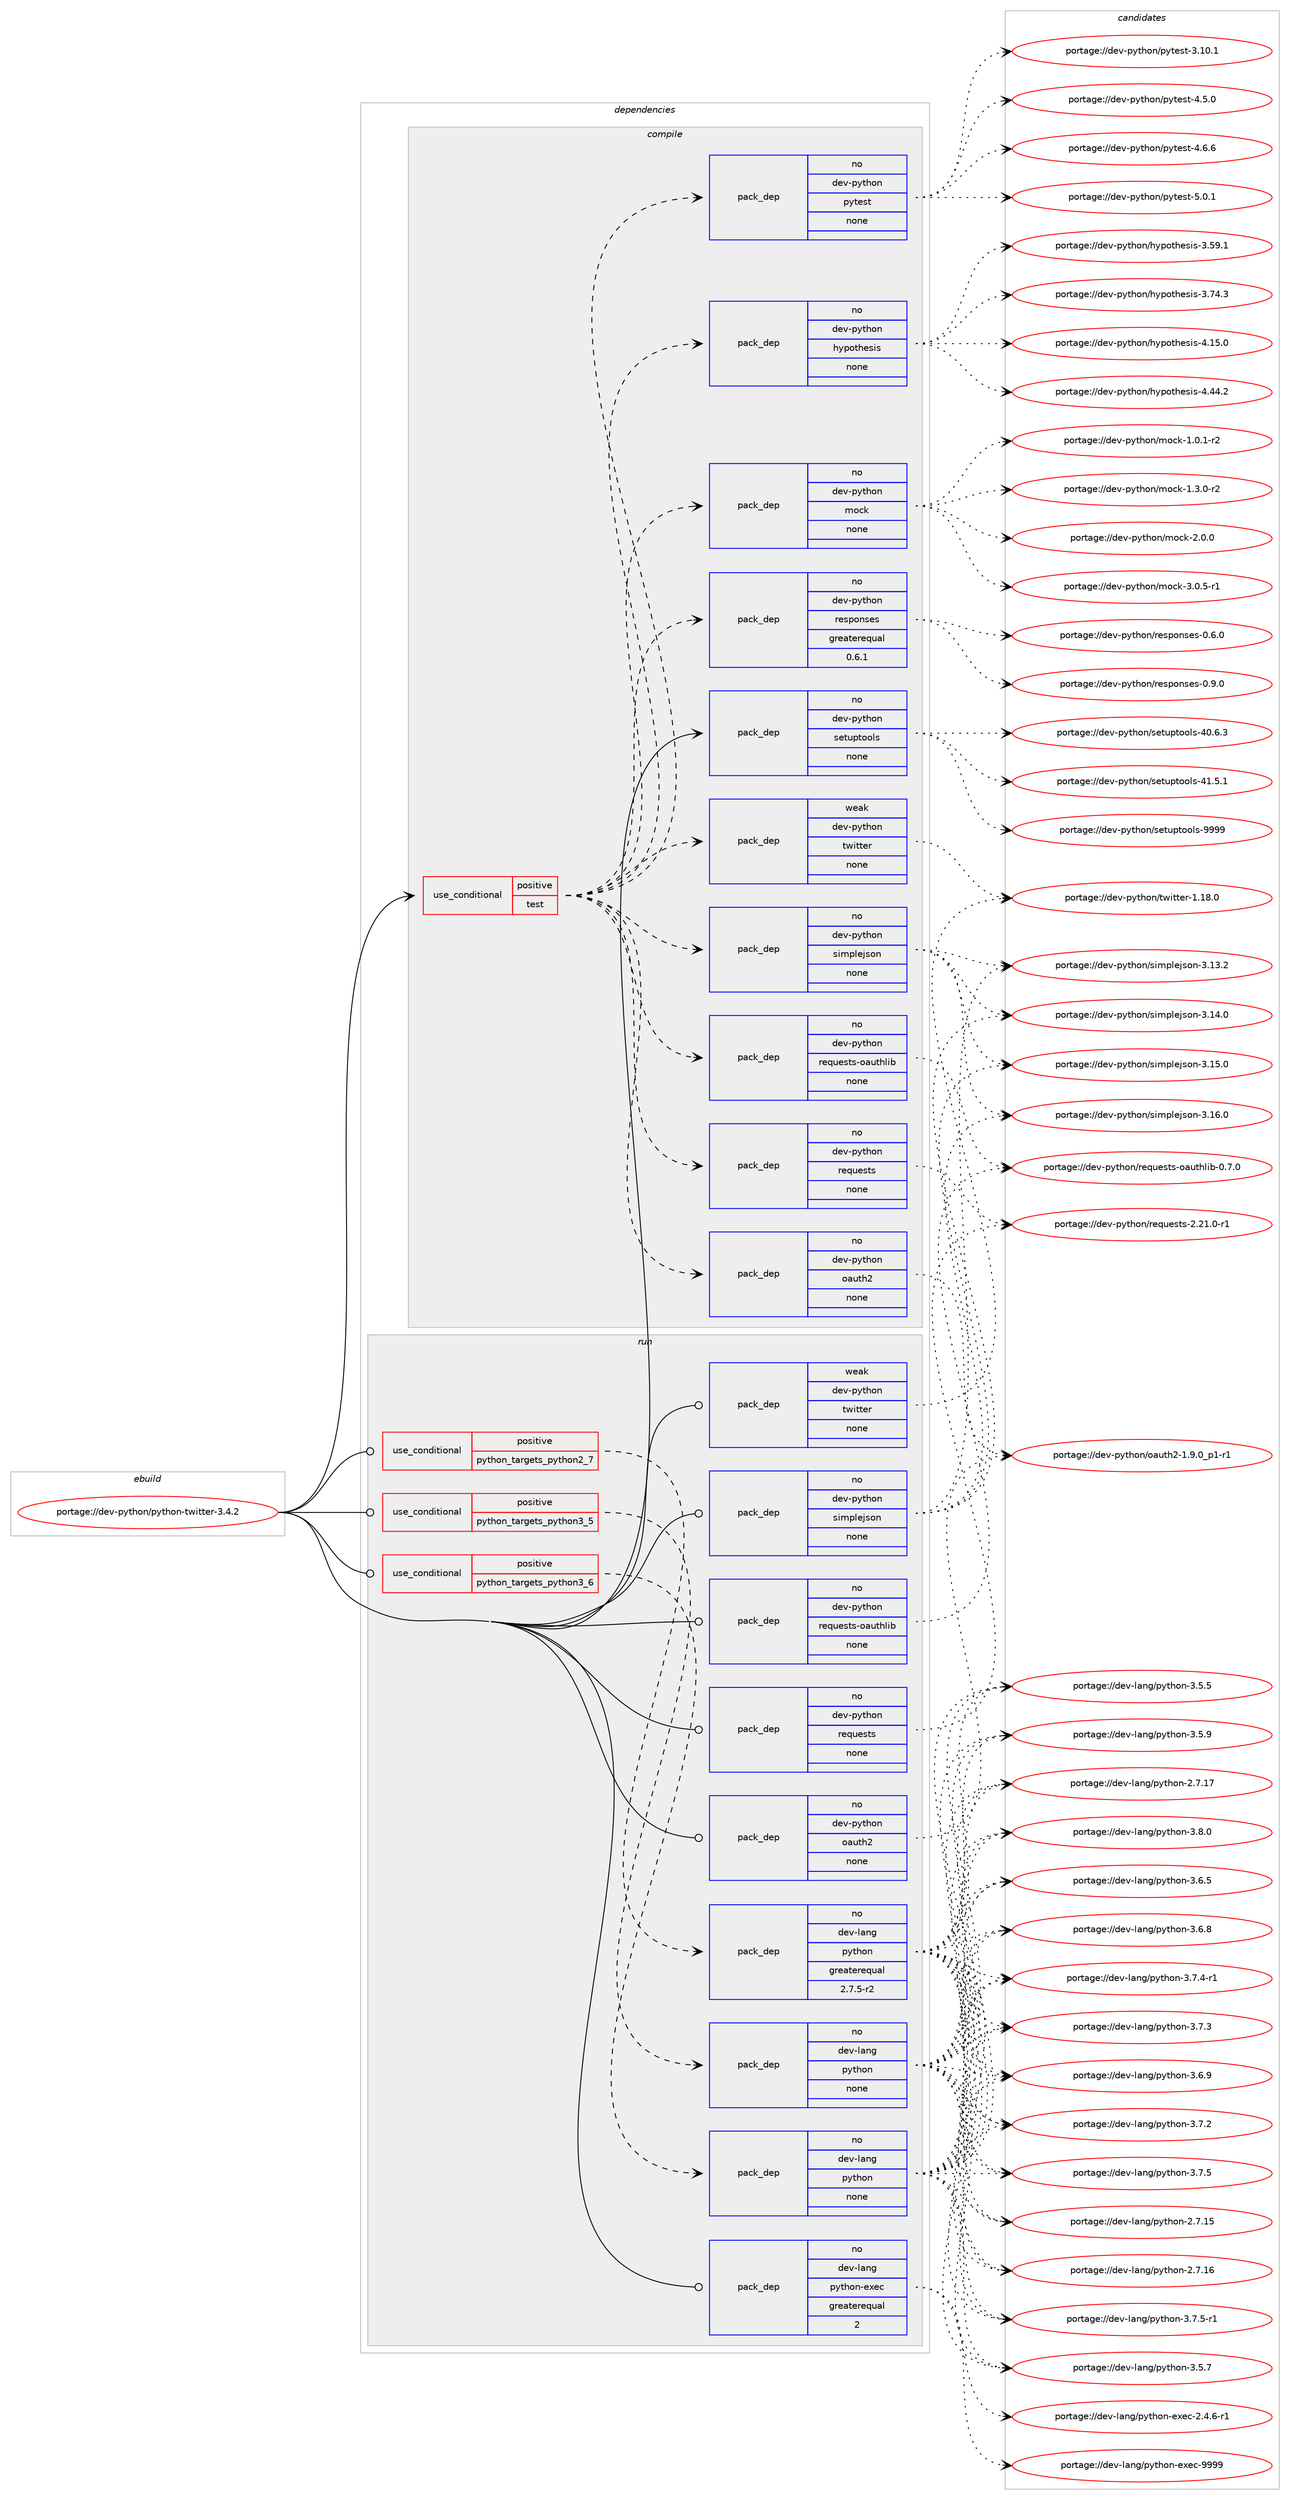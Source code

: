 digraph prolog {

# *************
# Graph options
# *************

newrank=true;
concentrate=true;
compound=true;
graph [rankdir=LR,fontname=Helvetica,fontsize=10,ranksep=1.5];#, ranksep=2.5, nodesep=0.2];
edge  [arrowhead=vee];
node  [fontname=Helvetica,fontsize=10];

# **********
# The ebuild
# **********

subgraph cluster_leftcol {
color=gray;
rank=same;
label=<<i>ebuild</i>>;
id [label="portage://dev-python/python-twitter-3.4.2", color=red, width=4, href="../dev-python/python-twitter-3.4.2.svg"];
}

# ****************
# The dependencies
# ****************

subgraph cluster_midcol {
color=gray;
label=<<i>dependencies</i>>;
subgraph cluster_compile {
fillcolor="#eeeeee";
style=filled;
label=<<i>compile</i>>;
subgraph cond37284 {
dependency168191 [label=<<TABLE BORDER="0" CELLBORDER="1" CELLSPACING="0" CELLPADDING="4"><TR><TD ROWSPAN="3" CELLPADDING="10">use_conditional</TD></TR><TR><TD>positive</TD></TR><TR><TD>test</TD></TR></TABLE>>, shape=none, color=red];
subgraph pack127515 {
dependency168192 [label=<<TABLE BORDER="0" CELLBORDER="1" CELLSPACING="0" CELLPADDING="4" WIDTH="220"><TR><TD ROWSPAN="6" CELLPADDING="30">pack_dep</TD></TR><TR><TD WIDTH="110">weak</TD></TR><TR><TD>dev-python</TD></TR><TR><TD>twitter</TD></TR><TR><TD>none</TD></TR><TR><TD></TD></TR></TABLE>>, shape=none, color=blue];
}
dependency168191:e -> dependency168192:w [weight=20,style="dashed",arrowhead="vee"];
subgraph pack127516 {
dependency168193 [label=<<TABLE BORDER="0" CELLBORDER="1" CELLSPACING="0" CELLPADDING="4" WIDTH="220"><TR><TD ROWSPAN="6" CELLPADDING="30">pack_dep</TD></TR><TR><TD WIDTH="110">no</TD></TR><TR><TD>dev-python</TD></TR><TR><TD>oauth2</TD></TR><TR><TD>none</TD></TR><TR><TD></TD></TR></TABLE>>, shape=none, color=blue];
}
dependency168191:e -> dependency168193:w [weight=20,style="dashed",arrowhead="vee"];
subgraph pack127517 {
dependency168194 [label=<<TABLE BORDER="0" CELLBORDER="1" CELLSPACING="0" CELLPADDING="4" WIDTH="220"><TR><TD ROWSPAN="6" CELLPADDING="30">pack_dep</TD></TR><TR><TD WIDTH="110">no</TD></TR><TR><TD>dev-python</TD></TR><TR><TD>simplejson</TD></TR><TR><TD>none</TD></TR><TR><TD></TD></TR></TABLE>>, shape=none, color=blue];
}
dependency168191:e -> dependency168194:w [weight=20,style="dashed",arrowhead="vee"];
subgraph pack127518 {
dependency168195 [label=<<TABLE BORDER="0" CELLBORDER="1" CELLSPACING="0" CELLPADDING="4" WIDTH="220"><TR><TD ROWSPAN="6" CELLPADDING="30">pack_dep</TD></TR><TR><TD WIDTH="110">no</TD></TR><TR><TD>dev-python</TD></TR><TR><TD>requests</TD></TR><TR><TD>none</TD></TR><TR><TD></TD></TR></TABLE>>, shape=none, color=blue];
}
dependency168191:e -> dependency168195:w [weight=20,style="dashed",arrowhead="vee"];
subgraph pack127519 {
dependency168196 [label=<<TABLE BORDER="0" CELLBORDER="1" CELLSPACING="0" CELLPADDING="4" WIDTH="220"><TR><TD ROWSPAN="6" CELLPADDING="30">pack_dep</TD></TR><TR><TD WIDTH="110">no</TD></TR><TR><TD>dev-python</TD></TR><TR><TD>requests-oauthlib</TD></TR><TR><TD>none</TD></TR><TR><TD></TD></TR></TABLE>>, shape=none, color=blue];
}
dependency168191:e -> dependency168196:w [weight=20,style="dashed",arrowhead="vee"];
subgraph pack127520 {
dependency168197 [label=<<TABLE BORDER="0" CELLBORDER="1" CELLSPACING="0" CELLPADDING="4" WIDTH="220"><TR><TD ROWSPAN="6" CELLPADDING="30">pack_dep</TD></TR><TR><TD WIDTH="110">no</TD></TR><TR><TD>dev-python</TD></TR><TR><TD>responses</TD></TR><TR><TD>greaterequal</TD></TR><TR><TD>0.6.1</TD></TR></TABLE>>, shape=none, color=blue];
}
dependency168191:e -> dependency168197:w [weight=20,style="dashed",arrowhead="vee"];
subgraph pack127521 {
dependency168198 [label=<<TABLE BORDER="0" CELLBORDER="1" CELLSPACING="0" CELLPADDING="4" WIDTH="220"><TR><TD ROWSPAN="6" CELLPADDING="30">pack_dep</TD></TR><TR><TD WIDTH="110">no</TD></TR><TR><TD>dev-python</TD></TR><TR><TD>mock</TD></TR><TR><TD>none</TD></TR><TR><TD></TD></TR></TABLE>>, shape=none, color=blue];
}
dependency168191:e -> dependency168198:w [weight=20,style="dashed",arrowhead="vee"];
subgraph pack127522 {
dependency168199 [label=<<TABLE BORDER="0" CELLBORDER="1" CELLSPACING="0" CELLPADDING="4" WIDTH="220"><TR><TD ROWSPAN="6" CELLPADDING="30">pack_dep</TD></TR><TR><TD WIDTH="110">no</TD></TR><TR><TD>dev-python</TD></TR><TR><TD>hypothesis</TD></TR><TR><TD>none</TD></TR><TR><TD></TD></TR></TABLE>>, shape=none, color=blue];
}
dependency168191:e -> dependency168199:w [weight=20,style="dashed",arrowhead="vee"];
subgraph pack127523 {
dependency168200 [label=<<TABLE BORDER="0" CELLBORDER="1" CELLSPACING="0" CELLPADDING="4" WIDTH="220"><TR><TD ROWSPAN="6" CELLPADDING="30">pack_dep</TD></TR><TR><TD WIDTH="110">no</TD></TR><TR><TD>dev-python</TD></TR><TR><TD>pytest</TD></TR><TR><TD>none</TD></TR><TR><TD></TD></TR></TABLE>>, shape=none, color=blue];
}
dependency168191:e -> dependency168200:w [weight=20,style="dashed",arrowhead="vee"];
}
id:e -> dependency168191:w [weight=20,style="solid",arrowhead="vee"];
subgraph pack127524 {
dependency168201 [label=<<TABLE BORDER="0" CELLBORDER="1" CELLSPACING="0" CELLPADDING="4" WIDTH="220"><TR><TD ROWSPAN="6" CELLPADDING="30">pack_dep</TD></TR><TR><TD WIDTH="110">no</TD></TR><TR><TD>dev-python</TD></TR><TR><TD>setuptools</TD></TR><TR><TD>none</TD></TR><TR><TD></TD></TR></TABLE>>, shape=none, color=blue];
}
id:e -> dependency168201:w [weight=20,style="solid",arrowhead="vee"];
}
subgraph cluster_compileandrun {
fillcolor="#eeeeee";
style=filled;
label=<<i>compile and run</i>>;
}
subgraph cluster_run {
fillcolor="#eeeeee";
style=filled;
label=<<i>run</i>>;
subgraph cond37285 {
dependency168202 [label=<<TABLE BORDER="0" CELLBORDER="1" CELLSPACING="0" CELLPADDING="4"><TR><TD ROWSPAN="3" CELLPADDING="10">use_conditional</TD></TR><TR><TD>positive</TD></TR><TR><TD>python_targets_python2_7</TD></TR></TABLE>>, shape=none, color=red];
subgraph pack127525 {
dependency168203 [label=<<TABLE BORDER="0" CELLBORDER="1" CELLSPACING="0" CELLPADDING="4" WIDTH="220"><TR><TD ROWSPAN="6" CELLPADDING="30">pack_dep</TD></TR><TR><TD WIDTH="110">no</TD></TR><TR><TD>dev-lang</TD></TR><TR><TD>python</TD></TR><TR><TD>greaterequal</TD></TR><TR><TD>2.7.5-r2</TD></TR></TABLE>>, shape=none, color=blue];
}
dependency168202:e -> dependency168203:w [weight=20,style="dashed",arrowhead="vee"];
}
id:e -> dependency168202:w [weight=20,style="solid",arrowhead="odot"];
subgraph cond37286 {
dependency168204 [label=<<TABLE BORDER="0" CELLBORDER="1" CELLSPACING="0" CELLPADDING="4"><TR><TD ROWSPAN="3" CELLPADDING="10">use_conditional</TD></TR><TR><TD>positive</TD></TR><TR><TD>python_targets_python3_5</TD></TR></TABLE>>, shape=none, color=red];
subgraph pack127526 {
dependency168205 [label=<<TABLE BORDER="0" CELLBORDER="1" CELLSPACING="0" CELLPADDING="4" WIDTH="220"><TR><TD ROWSPAN="6" CELLPADDING="30">pack_dep</TD></TR><TR><TD WIDTH="110">no</TD></TR><TR><TD>dev-lang</TD></TR><TR><TD>python</TD></TR><TR><TD>none</TD></TR><TR><TD></TD></TR></TABLE>>, shape=none, color=blue];
}
dependency168204:e -> dependency168205:w [weight=20,style="dashed",arrowhead="vee"];
}
id:e -> dependency168204:w [weight=20,style="solid",arrowhead="odot"];
subgraph cond37287 {
dependency168206 [label=<<TABLE BORDER="0" CELLBORDER="1" CELLSPACING="0" CELLPADDING="4"><TR><TD ROWSPAN="3" CELLPADDING="10">use_conditional</TD></TR><TR><TD>positive</TD></TR><TR><TD>python_targets_python3_6</TD></TR></TABLE>>, shape=none, color=red];
subgraph pack127527 {
dependency168207 [label=<<TABLE BORDER="0" CELLBORDER="1" CELLSPACING="0" CELLPADDING="4" WIDTH="220"><TR><TD ROWSPAN="6" CELLPADDING="30">pack_dep</TD></TR><TR><TD WIDTH="110">no</TD></TR><TR><TD>dev-lang</TD></TR><TR><TD>python</TD></TR><TR><TD>none</TD></TR><TR><TD></TD></TR></TABLE>>, shape=none, color=blue];
}
dependency168206:e -> dependency168207:w [weight=20,style="dashed",arrowhead="vee"];
}
id:e -> dependency168206:w [weight=20,style="solid",arrowhead="odot"];
subgraph pack127528 {
dependency168208 [label=<<TABLE BORDER="0" CELLBORDER="1" CELLSPACING="0" CELLPADDING="4" WIDTH="220"><TR><TD ROWSPAN="6" CELLPADDING="30">pack_dep</TD></TR><TR><TD WIDTH="110">no</TD></TR><TR><TD>dev-lang</TD></TR><TR><TD>python-exec</TD></TR><TR><TD>greaterequal</TD></TR><TR><TD>2</TD></TR></TABLE>>, shape=none, color=blue];
}
id:e -> dependency168208:w [weight=20,style="solid",arrowhead="odot"];
subgraph pack127529 {
dependency168209 [label=<<TABLE BORDER="0" CELLBORDER="1" CELLSPACING="0" CELLPADDING="4" WIDTH="220"><TR><TD ROWSPAN="6" CELLPADDING="30">pack_dep</TD></TR><TR><TD WIDTH="110">no</TD></TR><TR><TD>dev-python</TD></TR><TR><TD>oauth2</TD></TR><TR><TD>none</TD></TR><TR><TD></TD></TR></TABLE>>, shape=none, color=blue];
}
id:e -> dependency168209:w [weight=20,style="solid",arrowhead="odot"];
subgraph pack127530 {
dependency168210 [label=<<TABLE BORDER="0" CELLBORDER="1" CELLSPACING="0" CELLPADDING="4" WIDTH="220"><TR><TD ROWSPAN="6" CELLPADDING="30">pack_dep</TD></TR><TR><TD WIDTH="110">no</TD></TR><TR><TD>dev-python</TD></TR><TR><TD>requests</TD></TR><TR><TD>none</TD></TR><TR><TD></TD></TR></TABLE>>, shape=none, color=blue];
}
id:e -> dependency168210:w [weight=20,style="solid",arrowhead="odot"];
subgraph pack127531 {
dependency168211 [label=<<TABLE BORDER="0" CELLBORDER="1" CELLSPACING="0" CELLPADDING="4" WIDTH="220"><TR><TD ROWSPAN="6" CELLPADDING="30">pack_dep</TD></TR><TR><TD WIDTH="110">no</TD></TR><TR><TD>dev-python</TD></TR><TR><TD>requests-oauthlib</TD></TR><TR><TD>none</TD></TR><TR><TD></TD></TR></TABLE>>, shape=none, color=blue];
}
id:e -> dependency168211:w [weight=20,style="solid",arrowhead="odot"];
subgraph pack127532 {
dependency168212 [label=<<TABLE BORDER="0" CELLBORDER="1" CELLSPACING="0" CELLPADDING="4" WIDTH="220"><TR><TD ROWSPAN="6" CELLPADDING="30">pack_dep</TD></TR><TR><TD WIDTH="110">no</TD></TR><TR><TD>dev-python</TD></TR><TR><TD>simplejson</TD></TR><TR><TD>none</TD></TR><TR><TD></TD></TR></TABLE>>, shape=none, color=blue];
}
id:e -> dependency168212:w [weight=20,style="solid",arrowhead="odot"];
subgraph pack127533 {
dependency168213 [label=<<TABLE BORDER="0" CELLBORDER="1" CELLSPACING="0" CELLPADDING="4" WIDTH="220"><TR><TD ROWSPAN="6" CELLPADDING="30">pack_dep</TD></TR><TR><TD WIDTH="110">weak</TD></TR><TR><TD>dev-python</TD></TR><TR><TD>twitter</TD></TR><TR><TD>none</TD></TR><TR><TD></TD></TR></TABLE>>, shape=none, color=blue];
}
id:e -> dependency168213:w [weight=20,style="solid",arrowhead="odot"];
}
}

# **************
# The candidates
# **************

subgraph cluster_choices {
rank=same;
color=gray;
label=<<i>candidates</i>>;

subgraph choice127515 {
color=black;
nodesep=1;
choiceportage100101118451121211161041111104711611910511611610111445494649564648 [label="portage://dev-python/twitter-1.18.0", color=red, width=4,href="../dev-python/twitter-1.18.0.svg"];
dependency168192:e -> choiceportage100101118451121211161041111104711611910511611610111445494649564648:w [style=dotted,weight="100"];
}
subgraph choice127516 {
color=black;
nodesep=1;
choiceportage1001011184511212111610411111047111971171161045045494657464895112494511449 [label="portage://dev-python/oauth2-1.9.0_p1-r1", color=red, width=4,href="../dev-python/oauth2-1.9.0_p1-r1.svg"];
dependency168193:e -> choiceportage1001011184511212111610411111047111971171161045045494657464895112494511449:w [style=dotted,weight="100"];
}
subgraph choice127517 {
color=black;
nodesep=1;
choiceportage100101118451121211161041111104711510510911210810110611511111045514649514650 [label="portage://dev-python/simplejson-3.13.2", color=red, width=4,href="../dev-python/simplejson-3.13.2.svg"];
choiceportage100101118451121211161041111104711510510911210810110611511111045514649524648 [label="portage://dev-python/simplejson-3.14.0", color=red, width=4,href="../dev-python/simplejson-3.14.0.svg"];
choiceportage100101118451121211161041111104711510510911210810110611511111045514649534648 [label="portage://dev-python/simplejson-3.15.0", color=red, width=4,href="../dev-python/simplejson-3.15.0.svg"];
choiceportage100101118451121211161041111104711510510911210810110611511111045514649544648 [label="portage://dev-python/simplejson-3.16.0", color=red, width=4,href="../dev-python/simplejson-3.16.0.svg"];
dependency168194:e -> choiceportage100101118451121211161041111104711510510911210810110611511111045514649514650:w [style=dotted,weight="100"];
dependency168194:e -> choiceportage100101118451121211161041111104711510510911210810110611511111045514649524648:w [style=dotted,weight="100"];
dependency168194:e -> choiceportage100101118451121211161041111104711510510911210810110611511111045514649534648:w [style=dotted,weight="100"];
dependency168194:e -> choiceportage100101118451121211161041111104711510510911210810110611511111045514649544648:w [style=dotted,weight="100"];
}
subgraph choice127518 {
color=black;
nodesep=1;
choiceportage1001011184511212111610411111047114101113117101115116115455046504946484511449 [label="portage://dev-python/requests-2.21.0-r1", color=red, width=4,href="../dev-python/requests-2.21.0-r1.svg"];
dependency168195:e -> choiceportage1001011184511212111610411111047114101113117101115116115455046504946484511449:w [style=dotted,weight="100"];
}
subgraph choice127519 {
color=black;
nodesep=1;
choiceportage1001011184511212111610411111047114101113117101115116115451119711711610410810598454846554648 [label="portage://dev-python/requests-oauthlib-0.7.0", color=red, width=4,href="../dev-python/requests-oauthlib-0.7.0.svg"];
dependency168196:e -> choiceportage1001011184511212111610411111047114101113117101115116115451119711711610410810598454846554648:w [style=dotted,weight="100"];
}
subgraph choice127520 {
color=black;
nodesep=1;
choiceportage1001011184511212111610411111047114101115112111110115101115454846544648 [label="portage://dev-python/responses-0.6.0", color=red, width=4,href="../dev-python/responses-0.6.0.svg"];
choiceportage1001011184511212111610411111047114101115112111110115101115454846574648 [label="portage://dev-python/responses-0.9.0", color=red, width=4,href="../dev-python/responses-0.9.0.svg"];
dependency168197:e -> choiceportage1001011184511212111610411111047114101115112111110115101115454846544648:w [style=dotted,weight="100"];
dependency168197:e -> choiceportage1001011184511212111610411111047114101115112111110115101115454846574648:w [style=dotted,weight="100"];
}
subgraph choice127521 {
color=black;
nodesep=1;
choiceportage1001011184511212111610411111047109111991074549464846494511450 [label="portage://dev-python/mock-1.0.1-r2", color=red, width=4,href="../dev-python/mock-1.0.1-r2.svg"];
choiceportage1001011184511212111610411111047109111991074549465146484511450 [label="portage://dev-python/mock-1.3.0-r2", color=red, width=4,href="../dev-python/mock-1.3.0-r2.svg"];
choiceportage100101118451121211161041111104710911199107455046484648 [label="portage://dev-python/mock-2.0.0", color=red, width=4,href="../dev-python/mock-2.0.0.svg"];
choiceportage1001011184511212111610411111047109111991074551464846534511449 [label="portage://dev-python/mock-3.0.5-r1", color=red, width=4,href="../dev-python/mock-3.0.5-r1.svg"];
dependency168198:e -> choiceportage1001011184511212111610411111047109111991074549464846494511450:w [style=dotted,weight="100"];
dependency168198:e -> choiceportage1001011184511212111610411111047109111991074549465146484511450:w [style=dotted,weight="100"];
dependency168198:e -> choiceportage100101118451121211161041111104710911199107455046484648:w [style=dotted,weight="100"];
dependency168198:e -> choiceportage1001011184511212111610411111047109111991074551464846534511449:w [style=dotted,weight="100"];
}
subgraph choice127522 {
color=black;
nodesep=1;
choiceportage100101118451121211161041111104710412111211111610410111510511545514653574649 [label="portage://dev-python/hypothesis-3.59.1", color=red, width=4,href="../dev-python/hypothesis-3.59.1.svg"];
choiceportage100101118451121211161041111104710412111211111610410111510511545514655524651 [label="portage://dev-python/hypothesis-3.74.3", color=red, width=4,href="../dev-python/hypothesis-3.74.3.svg"];
choiceportage100101118451121211161041111104710412111211111610410111510511545524649534648 [label="portage://dev-python/hypothesis-4.15.0", color=red, width=4,href="../dev-python/hypothesis-4.15.0.svg"];
choiceportage100101118451121211161041111104710412111211111610410111510511545524652524650 [label="portage://dev-python/hypothesis-4.44.2", color=red, width=4,href="../dev-python/hypothesis-4.44.2.svg"];
dependency168199:e -> choiceportage100101118451121211161041111104710412111211111610410111510511545514653574649:w [style=dotted,weight="100"];
dependency168199:e -> choiceportage100101118451121211161041111104710412111211111610410111510511545514655524651:w [style=dotted,weight="100"];
dependency168199:e -> choiceportage100101118451121211161041111104710412111211111610410111510511545524649534648:w [style=dotted,weight="100"];
dependency168199:e -> choiceportage100101118451121211161041111104710412111211111610410111510511545524652524650:w [style=dotted,weight="100"];
}
subgraph choice127523 {
color=black;
nodesep=1;
choiceportage100101118451121211161041111104711212111610111511645514649484649 [label="portage://dev-python/pytest-3.10.1", color=red, width=4,href="../dev-python/pytest-3.10.1.svg"];
choiceportage1001011184511212111610411111047112121116101115116455246534648 [label="portage://dev-python/pytest-4.5.0", color=red, width=4,href="../dev-python/pytest-4.5.0.svg"];
choiceportage1001011184511212111610411111047112121116101115116455246544654 [label="portage://dev-python/pytest-4.6.6", color=red, width=4,href="../dev-python/pytest-4.6.6.svg"];
choiceportage1001011184511212111610411111047112121116101115116455346484649 [label="portage://dev-python/pytest-5.0.1", color=red, width=4,href="../dev-python/pytest-5.0.1.svg"];
dependency168200:e -> choiceportage100101118451121211161041111104711212111610111511645514649484649:w [style=dotted,weight="100"];
dependency168200:e -> choiceportage1001011184511212111610411111047112121116101115116455246534648:w [style=dotted,weight="100"];
dependency168200:e -> choiceportage1001011184511212111610411111047112121116101115116455246544654:w [style=dotted,weight="100"];
dependency168200:e -> choiceportage1001011184511212111610411111047112121116101115116455346484649:w [style=dotted,weight="100"];
}
subgraph choice127524 {
color=black;
nodesep=1;
choiceportage100101118451121211161041111104711510111611711211611111110811545524846544651 [label="portage://dev-python/setuptools-40.6.3", color=red, width=4,href="../dev-python/setuptools-40.6.3.svg"];
choiceportage100101118451121211161041111104711510111611711211611111110811545524946534649 [label="portage://dev-python/setuptools-41.5.1", color=red, width=4,href="../dev-python/setuptools-41.5.1.svg"];
choiceportage10010111845112121116104111110471151011161171121161111111081154557575757 [label="portage://dev-python/setuptools-9999", color=red, width=4,href="../dev-python/setuptools-9999.svg"];
dependency168201:e -> choiceportage100101118451121211161041111104711510111611711211611111110811545524846544651:w [style=dotted,weight="100"];
dependency168201:e -> choiceportage100101118451121211161041111104711510111611711211611111110811545524946534649:w [style=dotted,weight="100"];
dependency168201:e -> choiceportage10010111845112121116104111110471151011161171121161111111081154557575757:w [style=dotted,weight="100"];
}
subgraph choice127525 {
color=black;
nodesep=1;
choiceportage10010111845108971101034711212111610411111045504655464953 [label="portage://dev-lang/python-2.7.15", color=red, width=4,href="../dev-lang/python-2.7.15.svg"];
choiceportage10010111845108971101034711212111610411111045504655464954 [label="portage://dev-lang/python-2.7.16", color=red, width=4,href="../dev-lang/python-2.7.16.svg"];
choiceportage10010111845108971101034711212111610411111045504655464955 [label="portage://dev-lang/python-2.7.17", color=red, width=4,href="../dev-lang/python-2.7.17.svg"];
choiceportage100101118451089711010347112121116104111110455146534653 [label="portage://dev-lang/python-3.5.5", color=red, width=4,href="../dev-lang/python-3.5.5.svg"];
choiceportage100101118451089711010347112121116104111110455146534655 [label="portage://dev-lang/python-3.5.7", color=red, width=4,href="../dev-lang/python-3.5.7.svg"];
choiceportage100101118451089711010347112121116104111110455146534657 [label="portage://dev-lang/python-3.5.9", color=red, width=4,href="../dev-lang/python-3.5.9.svg"];
choiceportage100101118451089711010347112121116104111110455146544653 [label="portage://dev-lang/python-3.6.5", color=red, width=4,href="../dev-lang/python-3.6.5.svg"];
choiceportage100101118451089711010347112121116104111110455146544656 [label="portage://dev-lang/python-3.6.8", color=red, width=4,href="../dev-lang/python-3.6.8.svg"];
choiceportage100101118451089711010347112121116104111110455146544657 [label="portage://dev-lang/python-3.6.9", color=red, width=4,href="../dev-lang/python-3.6.9.svg"];
choiceportage100101118451089711010347112121116104111110455146554650 [label="portage://dev-lang/python-3.7.2", color=red, width=4,href="../dev-lang/python-3.7.2.svg"];
choiceportage100101118451089711010347112121116104111110455146554651 [label="portage://dev-lang/python-3.7.3", color=red, width=4,href="../dev-lang/python-3.7.3.svg"];
choiceportage1001011184510897110103471121211161041111104551465546524511449 [label="portage://dev-lang/python-3.7.4-r1", color=red, width=4,href="../dev-lang/python-3.7.4-r1.svg"];
choiceportage100101118451089711010347112121116104111110455146554653 [label="portage://dev-lang/python-3.7.5", color=red, width=4,href="../dev-lang/python-3.7.5.svg"];
choiceportage1001011184510897110103471121211161041111104551465546534511449 [label="portage://dev-lang/python-3.7.5-r1", color=red, width=4,href="../dev-lang/python-3.7.5-r1.svg"];
choiceportage100101118451089711010347112121116104111110455146564648 [label="portage://dev-lang/python-3.8.0", color=red, width=4,href="../dev-lang/python-3.8.0.svg"];
dependency168203:e -> choiceportage10010111845108971101034711212111610411111045504655464953:w [style=dotted,weight="100"];
dependency168203:e -> choiceportage10010111845108971101034711212111610411111045504655464954:w [style=dotted,weight="100"];
dependency168203:e -> choiceportage10010111845108971101034711212111610411111045504655464955:w [style=dotted,weight="100"];
dependency168203:e -> choiceportage100101118451089711010347112121116104111110455146534653:w [style=dotted,weight="100"];
dependency168203:e -> choiceportage100101118451089711010347112121116104111110455146534655:w [style=dotted,weight="100"];
dependency168203:e -> choiceportage100101118451089711010347112121116104111110455146534657:w [style=dotted,weight="100"];
dependency168203:e -> choiceportage100101118451089711010347112121116104111110455146544653:w [style=dotted,weight="100"];
dependency168203:e -> choiceportage100101118451089711010347112121116104111110455146544656:w [style=dotted,weight="100"];
dependency168203:e -> choiceportage100101118451089711010347112121116104111110455146544657:w [style=dotted,weight="100"];
dependency168203:e -> choiceportage100101118451089711010347112121116104111110455146554650:w [style=dotted,weight="100"];
dependency168203:e -> choiceportage100101118451089711010347112121116104111110455146554651:w [style=dotted,weight="100"];
dependency168203:e -> choiceportage1001011184510897110103471121211161041111104551465546524511449:w [style=dotted,weight="100"];
dependency168203:e -> choiceportage100101118451089711010347112121116104111110455146554653:w [style=dotted,weight="100"];
dependency168203:e -> choiceportage1001011184510897110103471121211161041111104551465546534511449:w [style=dotted,weight="100"];
dependency168203:e -> choiceportage100101118451089711010347112121116104111110455146564648:w [style=dotted,weight="100"];
}
subgraph choice127526 {
color=black;
nodesep=1;
choiceportage10010111845108971101034711212111610411111045504655464953 [label="portage://dev-lang/python-2.7.15", color=red, width=4,href="../dev-lang/python-2.7.15.svg"];
choiceportage10010111845108971101034711212111610411111045504655464954 [label="portage://dev-lang/python-2.7.16", color=red, width=4,href="../dev-lang/python-2.7.16.svg"];
choiceportage10010111845108971101034711212111610411111045504655464955 [label="portage://dev-lang/python-2.7.17", color=red, width=4,href="../dev-lang/python-2.7.17.svg"];
choiceportage100101118451089711010347112121116104111110455146534653 [label="portage://dev-lang/python-3.5.5", color=red, width=4,href="../dev-lang/python-3.5.5.svg"];
choiceportage100101118451089711010347112121116104111110455146534655 [label="portage://dev-lang/python-3.5.7", color=red, width=4,href="../dev-lang/python-3.5.7.svg"];
choiceportage100101118451089711010347112121116104111110455146534657 [label="portage://dev-lang/python-3.5.9", color=red, width=4,href="../dev-lang/python-3.5.9.svg"];
choiceportage100101118451089711010347112121116104111110455146544653 [label="portage://dev-lang/python-3.6.5", color=red, width=4,href="../dev-lang/python-3.6.5.svg"];
choiceportage100101118451089711010347112121116104111110455146544656 [label="portage://dev-lang/python-3.6.8", color=red, width=4,href="../dev-lang/python-3.6.8.svg"];
choiceportage100101118451089711010347112121116104111110455146544657 [label="portage://dev-lang/python-3.6.9", color=red, width=4,href="../dev-lang/python-3.6.9.svg"];
choiceportage100101118451089711010347112121116104111110455146554650 [label="portage://dev-lang/python-3.7.2", color=red, width=4,href="../dev-lang/python-3.7.2.svg"];
choiceportage100101118451089711010347112121116104111110455146554651 [label="portage://dev-lang/python-3.7.3", color=red, width=4,href="../dev-lang/python-3.7.3.svg"];
choiceportage1001011184510897110103471121211161041111104551465546524511449 [label="portage://dev-lang/python-3.7.4-r1", color=red, width=4,href="../dev-lang/python-3.7.4-r1.svg"];
choiceportage100101118451089711010347112121116104111110455146554653 [label="portage://dev-lang/python-3.7.5", color=red, width=4,href="../dev-lang/python-3.7.5.svg"];
choiceportage1001011184510897110103471121211161041111104551465546534511449 [label="portage://dev-lang/python-3.7.5-r1", color=red, width=4,href="../dev-lang/python-3.7.5-r1.svg"];
choiceportage100101118451089711010347112121116104111110455146564648 [label="portage://dev-lang/python-3.8.0", color=red, width=4,href="../dev-lang/python-3.8.0.svg"];
dependency168205:e -> choiceportage10010111845108971101034711212111610411111045504655464953:w [style=dotted,weight="100"];
dependency168205:e -> choiceportage10010111845108971101034711212111610411111045504655464954:w [style=dotted,weight="100"];
dependency168205:e -> choiceportage10010111845108971101034711212111610411111045504655464955:w [style=dotted,weight="100"];
dependency168205:e -> choiceportage100101118451089711010347112121116104111110455146534653:w [style=dotted,weight="100"];
dependency168205:e -> choiceportage100101118451089711010347112121116104111110455146534655:w [style=dotted,weight="100"];
dependency168205:e -> choiceportage100101118451089711010347112121116104111110455146534657:w [style=dotted,weight="100"];
dependency168205:e -> choiceportage100101118451089711010347112121116104111110455146544653:w [style=dotted,weight="100"];
dependency168205:e -> choiceportage100101118451089711010347112121116104111110455146544656:w [style=dotted,weight="100"];
dependency168205:e -> choiceportage100101118451089711010347112121116104111110455146544657:w [style=dotted,weight="100"];
dependency168205:e -> choiceportage100101118451089711010347112121116104111110455146554650:w [style=dotted,weight="100"];
dependency168205:e -> choiceportage100101118451089711010347112121116104111110455146554651:w [style=dotted,weight="100"];
dependency168205:e -> choiceportage1001011184510897110103471121211161041111104551465546524511449:w [style=dotted,weight="100"];
dependency168205:e -> choiceportage100101118451089711010347112121116104111110455146554653:w [style=dotted,weight="100"];
dependency168205:e -> choiceportage1001011184510897110103471121211161041111104551465546534511449:w [style=dotted,weight="100"];
dependency168205:e -> choiceportage100101118451089711010347112121116104111110455146564648:w [style=dotted,weight="100"];
}
subgraph choice127527 {
color=black;
nodesep=1;
choiceportage10010111845108971101034711212111610411111045504655464953 [label="portage://dev-lang/python-2.7.15", color=red, width=4,href="../dev-lang/python-2.7.15.svg"];
choiceportage10010111845108971101034711212111610411111045504655464954 [label="portage://dev-lang/python-2.7.16", color=red, width=4,href="../dev-lang/python-2.7.16.svg"];
choiceportage10010111845108971101034711212111610411111045504655464955 [label="portage://dev-lang/python-2.7.17", color=red, width=4,href="../dev-lang/python-2.7.17.svg"];
choiceportage100101118451089711010347112121116104111110455146534653 [label="portage://dev-lang/python-3.5.5", color=red, width=4,href="../dev-lang/python-3.5.5.svg"];
choiceportage100101118451089711010347112121116104111110455146534655 [label="portage://dev-lang/python-3.5.7", color=red, width=4,href="../dev-lang/python-3.5.7.svg"];
choiceportage100101118451089711010347112121116104111110455146534657 [label="portage://dev-lang/python-3.5.9", color=red, width=4,href="../dev-lang/python-3.5.9.svg"];
choiceportage100101118451089711010347112121116104111110455146544653 [label="portage://dev-lang/python-3.6.5", color=red, width=4,href="../dev-lang/python-3.6.5.svg"];
choiceportage100101118451089711010347112121116104111110455146544656 [label="portage://dev-lang/python-3.6.8", color=red, width=4,href="../dev-lang/python-3.6.8.svg"];
choiceportage100101118451089711010347112121116104111110455146544657 [label="portage://dev-lang/python-3.6.9", color=red, width=4,href="../dev-lang/python-3.6.9.svg"];
choiceportage100101118451089711010347112121116104111110455146554650 [label="portage://dev-lang/python-3.7.2", color=red, width=4,href="../dev-lang/python-3.7.2.svg"];
choiceportage100101118451089711010347112121116104111110455146554651 [label="portage://dev-lang/python-3.7.3", color=red, width=4,href="../dev-lang/python-3.7.3.svg"];
choiceportage1001011184510897110103471121211161041111104551465546524511449 [label="portage://dev-lang/python-3.7.4-r1", color=red, width=4,href="../dev-lang/python-3.7.4-r1.svg"];
choiceportage100101118451089711010347112121116104111110455146554653 [label="portage://dev-lang/python-3.7.5", color=red, width=4,href="../dev-lang/python-3.7.5.svg"];
choiceportage1001011184510897110103471121211161041111104551465546534511449 [label="portage://dev-lang/python-3.7.5-r1", color=red, width=4,href="../dev-lang/python-3.7.5-r1.svg"];
choiceportage100101118451089711010347112121116104111110455146564648 [label="portage://dev-lang/python-3.8.0", color=red, width=4,href="../dev-lang/python-3.8.0.svg"];
dependency168207:e -> choiceportage10010111845108971101034711212111610411111045504655464953:w [style=dotted,weight="100"];
dependency168207:e -> choiceportage10010111845108971101034711212111610411111045504655464954:w [style=dotted,weight="100"];
dependency168207:e -> choiceportage10010111845108971101034711212111610411111045504655464955:w [style=dotted,weight="100"];
dependency168207:e -> choiceportage100101118451089711010347112121116104111110455146534653:w [style=dotted,weight="100"];
dependency168207:e -> choiceportage100101118451089711010347112121116104111110455146534655:w [style=dotted,weight="100"];
dependency168207:e -> choiceportage100101118451089711010347112121116104111110455146534657:w [style=dotted,weight="100"];
dependency168207:e -> choiceportage100101118451089711010347112121116104111110455146544653:w [style=dotted,weight="100"];
dependency168207:e -> choiceportage100101118451089711010347112121116104111110455146544656:w [style=dotted,weight="100"];
dependency168207:e -> choiceportage100101118451089711010347112121116104111110455146544657:w [style=dotted,weight="100"];
dependency168207:e -> choiceportage100101118451089711010347112121116104111110455146554650:w [style=dotted,weight="100"];
dependency168207:e -> choiceportage100101118451089711010347112121116104111110455146554651:w [style=dotted,weight="100"];
dependency168207:e -> choiceportage1001011184510897110103471121211161041111104551465546524511449:w [style=dotted,weight="100"];
dependency168207:e -> choiceportage100101118451089711010347112121116104111110455146554653:w [style=dotted,weight="100"];
dependency168207:e -> choiceportage1001011184510897110103471121211161041111104551465546534511449:w [style=dotted,weight="100"];
dependency168207:e -> choiceportage100101118451089711010347112121116104111110455146564648:w [style=dotted,weight="100"];
}
subgraph choice127528 {
color=black;
nodesep=1;
choiceportage10010111845108971101034711212111610411111045101120101994550465246544511449 [label="portage://dev-lang/python-exec-2.4.6-r1", color=red, width=4,href="../dev-lang/python-exec-2.4.6-r1.svg"];
choiceportage10010111845108971101034711212111610411111045101120101994557575757 [label="portage://dev-lang/python-exec-9999", color=red, width=4,href="../dev-lang/python-exec-9999.svg"];
dependency168208:e -> choiceportage10010111845108971101034711212111610411111045101120101994550465246544511449:w [style=dotted,weight="100"];
dependency168208:e -> choiceportage10010111845108971101034711212111610411111045101120101994557575757:w [style=dotted,weight="100"];
}
subgraph choice127529 {
color=black;
nodesep=1;
choiceportage1001011184511212111610411111047111971171161045045494657464895112494511449 [label="portage://dev-python/oauth2-1.9.0_p1-r1", color=red, width=4,href="../dev-python/oauth2-1.9.0_p1-r1.svg"];
dependency168209:e -> choiceportage1001011184511212111610411111047111971171161045045494657464895112494511449:w [style=dotted,weight="100"];
}
subgraph choice127530 {
color=black;
nodesep=1;
choiceportage1001011184511212111610411111047114101113117101115116115455046504946484511449 [label="portage://dev-python/requests-2.21.0-r1", color=red, width=4,href="../dev-python/requests-2.21.0-r1.svg"];
dependency168210:e -> choiceportage1001011184511212111610411111047114101113117101115116115455046504946484511449:w [style=dotted,weight="100"];
}
subgraph choice127531 {
color=black;
nodesep=1;
choiceportage1001011184511212111610411111047114101113117101115116115451119711711610410810598454846554648 [label="portage://dev-python/requests-oauthlib-0.7.0", color=red, width=4,href="../dev-python/requests-oauthlib-0.7.0.svg"];
dependency168211:e -> choiceportage1001011184511212111610411111047114101113117101115116115451119711711610410810598454846554648:w [style=dotted,weight="100"];
}
subgraph choice127532 {
color=black;
nodesep=1;
choiceportage100101118451121211161041111104711510510911210810110611511111045514649514650 [label="portage://dev-python/simplejson-3.13.2", color=red, width=4,href="../dev-python/simplejson-3.13.2.svg"];
choiceportage100101118451121211161041111104711510510911210810110611511111045514649524648 [label="portage://dev-python/simplejson-3.14.0", color=red, width=4,href="../dev-python/simplejson-3.14.0.svg"];
choiceportage100101118451121211161041111104711510510911210810110611511111045514649534648 [label="portage://dev-python/simplejson-3.15.0", color=red, width=4,href="../dev-python/simplejson-3.15.0.svg"];
choiceportage100101118451121211161041111104711510510911210810110611511111045514649544648 [label="portage://dev-python/simplejson-3.16.0", color=red, width=4,href="../dev-python/simplejson-3.16.0.svg"];
dependency168212:e -> choiceportage100101118451121211161041111104711510510911210810110611511111045514649514650:w [style=dotted,weight="100"];
dependency168212:e -> choiceportage100101118451121211161041111104711510510911210810110611511111045514649524648:w [style=dotted,weight="100"];
dependency168212:e -> choiceportage100101118451121211161041111104711510510911210810110611511111045514649534648:w [style=dotted,weight="100"];
dependency168212:e -> choiceportage100101118451121211161041111104711510510911210810110611511111045514649544648:w [style=dotted,weight="100"];
}
subgraph choice127533 {
color=black;
nodesep=1;
choiceportage100101118451121211161041111104711611910511611610111445494649564648 [label="portage://dev-python/twitter-1.18.0", color=red, width=4,href="../dev-python/twitter-1.18.0.svg"];
dependency168213:e -> choiceportage100101118451121211161041111104711611910511611610111445494649564648:w [style=dotted,weight="100"];
}
}

}
